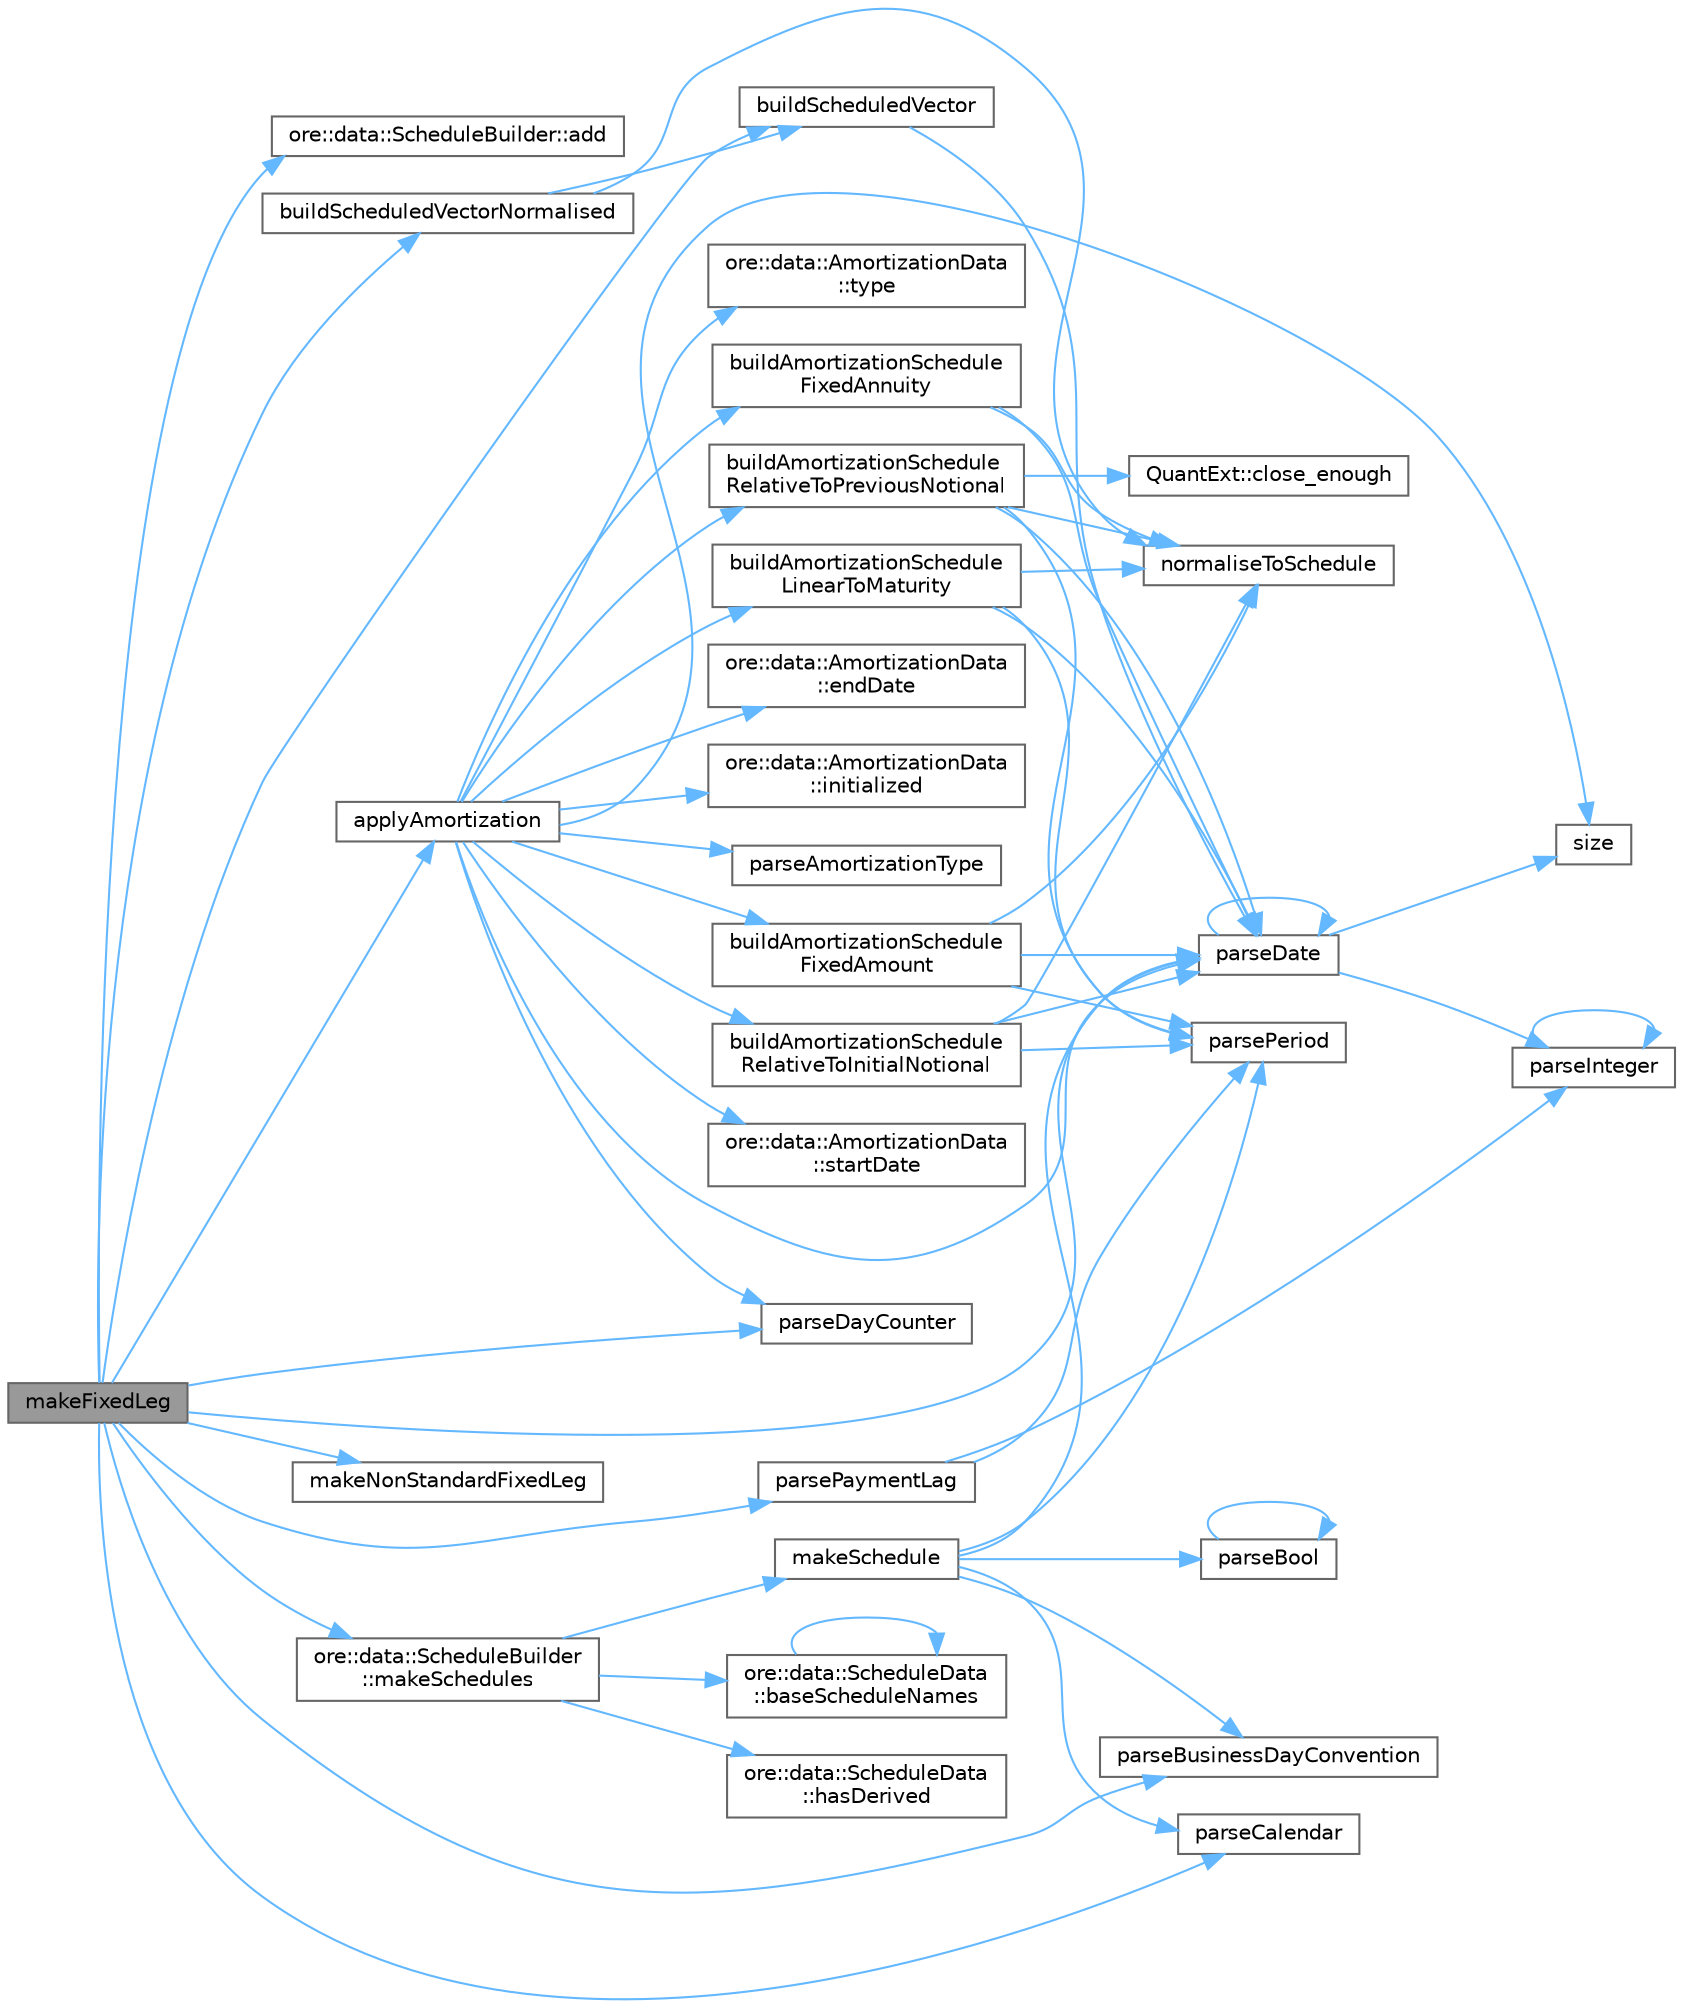 digraph "makeFixedLeg"
{
 // INTERACTIVE_SVG=YES
 // LATEX_PDF_SIZE
  bgcolor="transparent";
  edge [fontname=Helvetica,fontsize=10,labelfontname=Helvetica,labelfontsize=10];
  node [fontname=Helvetica,fontsize=10,shape=box,height=0.2,width=0.4];
  rankdir="LR";
  Node1 [label="makeFixedLeg",height=0.2,width=0.4,color="gray40", fillcolor="grey60", style="filled", fontcolor="black",tooltip=" "];
  Node1 -> Node2 [color="steelblue1",style="solid"];
  Node2 [label="ore::data::ScheduleBuilder::add",height=0.2,width=0.4,color="grey40", fillcolor="white", style="filled",URL="$classore_1_1data_1_1_schedule_builder.html#aeaee1beb3db0e1183e158952f9977095",tooltip=" "];
  Node1 -> Node3 [color="steelblue1",style="solid"];
  Node3 [label="applyAmortization",height=0.2,width=0.4,color="grey40", fillcolor="white", style="filled",URL="$namespaceore_1_1data.html#a51a0ccd1027fb275bb214f1baaaa2986",tooltip=" "];
  Node3 -> Node4 [color="steelblue1",style="solid"];
  Node4 [label="buildAmortizationSchedule\lFixedAmount",height=0.2,width=0.4,color="grey40", fillcolor="white", style="filled",URL="$namespaceore_1_1data.html#a3f75d0993cfbe5fbe70dc1fc44f62e25",tooltip=" "];
  Node4 -> Node5 [color="steelblue1",style="solid"];
  Node5 [label="normaliseToSchedule",height=0.2,width=0.4,color="grey40", fillcolor="white", style="filled",URL="$namespaceore_1_1data.html#a05260d9174de60219e7cd128e76819f0",tooltip=" "];
  Node4 -> Node6 [color="steelblue1",style="solid"];
  Node6 [label="parseDate",height=0.2,width=0.4,color="grey40", fillcolor="white", style="filled",URL="$group__utilities.html#ga59b5fdda574d90facae95dec2d13040d",tooltip="Convert std::string to QuantLib::Date."];
  Node6 -> Node6 [color="steelblue1",style="solid"];
  Node6 -> Node7 [color="steelblue1",style="solid"];
  Node7 [label="parseInteger",height=0.2,width=0.4,color="grey40", fillcolor="white", style="filled",URL="$group__utilities.html#gaecd67eda4fb5f4859bb8f6d383547721",tooltip="Convert text to QuantLib::Integer."];
  Node7 -> Node7 [color="steelblue1",style="solid"];
  Node6 -> Node8 [color="steelblue1",style="solid"];
  Node8 [label="size",height=0.2,width=0.4,color="grey40", fillcolor="white", style="filled",URL="$namespaceore_1_1data.html#a777e216dee6069b548bb87da7152699e",tooltip=" "];
  Node4 -> Node9 [color="steelblue1",style="solid"];
  Node9 [label="parsePeriod",height=0.2,width=0.4,color="grey40", fillcolor="white", style="filled",URL="$group__utilities.html#ga8e0623e2cb01e250e9cfec4619256208",tooltip="Convert text to QuantLib::Period."];
  Node3 -> Node10 [color="steelblue1",style="solid"];
  Node10 [label="buildAmortizationSchedule\lFixedAnnuity",height=0.2,width=0.4,color="grey40", fillcolor="white", style="filled",URL="$namespaceore_1_1data.html#a780fd2c0c5fc502dfb7c5d888ed4d691",tooltip=" "];
  Node10 -> Node5 [color="steelblue1",style="solid"];
  Node10 -> Node6 [color="steelblue1",style="solid"];
  Node3 -> Node11 [color="steelblue1",style="solid"];
  Node11 [label="buildAmortizationSchedule\lLinearToMaturity",height=0.2,width=0.4,color="grey40", fillcolor="white", style="filled",URL="$namespaceore_1_1data.html#a28ae531d5d86c7011eabb39109863f8b",tooltip=" "];
  Node11 -> Node5 [color="steelblue1",style="solid"];
  Node11 -> Node6 [color="steelblue1",style="solid"];
  Node11 -> Node9 [color="steelblue1",style="solid"];
  Node3 -> Node12 [color="steelblue1",style="solid"];
  Node12 [label="buildAmortizationSchedule\lRelativeToInitialNotional",height=0.2,width=0.4,color="grey40", fillcolor="white", style="filled",URL="$namespaceore_1_1data.html#a4263844bbd362ebdc0149606a5bfc5b2",tooltip=" "];
  Node12 -> Node5 [color="steelblue1",style="solid"];
  Node12 -> Node6 [color="steelblue1",style="solid"];
  Node12 -> Node9 [color="steelblue1",style="solid"];
  Node3 -> Node13 [color="steelblue1",style="solid"];
  Node13 [label="buildAmortizationSchedule\lRelativeToPreviousNotional",height=0.2,width=0.4,color="grey40", fillcolor="white", style="filled",URL="$namespaceore_1_1data.html#a59edcdbd4edbdf0262bfa5d3f89829f9",tooltip=" "];
  Node13 -> Node14 [color="steelblue1",style="solid"];
  Node14 [label="QuantExt::close_enough",height=0.2,width=0.4,color="grey40", fillcolor="white", style="filled",URL="C:/dev/ORE/documentation/QuantExt/doc/quantext.tag$namespace_quant_ext.html#a1cab4fb6a720eff245acb9f3a7a9e7c5",tooltip=" "];
  Node13 -> Node5 [color="steelblue1",style="solid"];
  Node13 -> Node6 [color="steelblue1",style="solid"];
  Node13 -> Node9 [color="steelblue1",style="solid"];
  Node3 -> Node15 [color="steelblue1",style="solid"];
  Node15 [label="ore::data::AmortizationData\l::endDate",height=0.2,width=0.4,color="grey40", fillcolor="white", style="filled",URL="$classore_1_1data_1_1_amortization_data.html#a3504166537d77838012952fcee44e7f1",tooltip="Amortization end date."];
  Node3 -> Node16 [color="steelblue1",style="solid"];
  Node16 [label="ore::data::AmortizationData\l::initialized",height=0.2,width=0.4,color="grey40", fillcolor="white", style="filled",URL="$classore_1_1data_1_1_amortization_data.html#afe87a180d00c685893090166d7a8dd46",tooltip=" "];
  Node3 -> Node17 [color="steelblue1",style="solid"];
  Node17 [label="parseAmortizationType",height=0.2,width=0.4,color="grey40", fillcolor="white", style="filled",URL="$namespaceore_1_1data.html#abcf3f5cbf5b994ef81834c6dbbe9996d",tooltip=" "];
  Node3 -> Node6 [color="steelblue1",style="solid"];
  Node3 -> Node18 [color="steelblue1",style="solid"];
  Node18 [label="parseDayCounter",height=0.2,width=0.4,color="grey40", fillcolor="white", style="filled",URL="$group__utilities.html#gaefb008d0de256c79140545d9c7549093",tooltip="Convert text to QuantLib::DayCounter."];
  Node3 -> Node8 [color="steelblue1",style="solid"];
  Node3 -> Node19 [color="steelblue1",style="solid"];
  Node19 [label="ore::data::AmortizationData\l::startDate",height=0.2,width=0.4,color="grey40", fillcolor="white", style="filled",URL="$classore_1_1data_1_1_amortization_data.html#a3c1b5eca22a456480c69c81ac5c84c70",tooltip="Amortization start date."];
  Node3 -> Node20 [color="steelblue1",style="solid"];
  Node20 [label="ore::data::AmortizationData\l::type",height=0.2,width=0.4,color="grey40", fillcolor="white", style="filled",URL="$classore_1_1data_1_1_amortization_data.html#a8c38b99dde33571036565897e2534a53",tooltip="FixedAmount, RelativeToInitialNotional, RelativeToPreviousNotional, Annuity."];
  Node1 -> Node21 [color="steelblue1",style="solid"];
  Node21 [label="buildScheduledVector",height=0.2,width=0.4,color="grey40", fillcolor="white", style="filled",URL="$namespaceore_1_1data.html#a9206da3667d412d6992de0f3909beef2",tooltip=" "];
  Node21 -> Node6 [color="steelblue1",style="solid"];
  Node1 -> Node22 [color="steelblue1",style="solid"];
  Node22 [label="buildScheduledVectorNormalised",height=0.2,width=0.4,color="grey40", fillcolor="white", style="filled",URL="$namespaceore_1_1data.html#a0ac332ac8261c00686a95df64cf16560",tooltip=" "];
  Node22 -> Node21 [color="steelblue1",style="solid"];
  Node22 -> Node5 [color="steelblue1",style="solid"];
  Node1 -> Node23 [color="steelblue1",style="solid"];
  Node23 [label="makeNonStandardFixedLeg",height=0.2,width=0.4,color="grey40", fillcolor="white", style="filled",URL="$namespaceore_1_1data.html#af97b3c72183d82781ab9d321606e9d35",tooltip=" "];
  Node1 -> Node24 [color="steelblue1",style="solid"];
  Node24 [label="ore::data::ScheduleBuilder\l::makeSchedules",height=0.2,width=0.4,color="grey40", fillcolor="white", style="filled",URL="$classore_1_1data_1_1_schedule_builder.html#a93272a61a9ab90fc8dcc6c6fc18bde6a",tooltip=" "];
  Node24 -> Node25 [color="steelblue1",style="solid"];
  Node25 [label="ore::data::ScheduleData\l::baseScheduleNames",height=0.2,width=0.4,color="grey40", fillcolor="white", style="filled",URL="$classore_1_1data_1_1_schedule_data.html#a43687ea8ff44a36d938e5198173794db",tooltip=" "];
  Node25 -> Node25 [color="steelblue1",style="solid"];
  Node24 -> Node26 [color="steelblue1",style="solid"];
  Node26 [label="ore::data::ScheduleData\l::hasDerived",height=0.2,width=0.4,color="grey40", fillcolor="white", style="filled",URL="$classore_1_1data_1_1_schedule_data.html#ac051c2fffd2509ec6ce74c5b70febced",tooltip=" "];
  Node24 -> Node27 [color="steelblue1",style="solid"];
  Node27 [label="makeSchedule",height=0.2,width=0.4,color="grey40", fillcolor="white", style="filled",URL="$namespaceore_1_1data.html#af158e922cf963a59228878344ca5858d",tooltip=" "];
  Node27 -> Node28 [color="steelblue1",style="solid"];
  Node28 [label="parseBool",height=0.2,width=0.4,color="grey40", fillcolor="white", style="filled",URL="$group__utilities.html#ga94621f11193864fa1338296232dc5be9",tooltip="Convert text to bool."];
  Node28 -> Node28 [color="steelblue1",style="solid"];
  Node27 -> Node29 [color="steelblue1",style="solid"];
  Node29 [label="parseBusinessDayConvention",height=0.2,width=0.4,color="grey40", fillcolor="white", style="filled",URL="$group__utilities.html#ga86adcf55f91e340ff40783964666e732",tooltip="Convert text to QuantLib::BusinessDayConvention."];
  Node27 -> Node30 [color="steelblue1",style="solid"];
  Node30 [label="parseCalendar",height=0.2,width=0.4,color="grey40", fillcolor="white", style="filled",URL="$group__utilities.html#ga0f72d6fcccae10a674bdcd5095200f14",tooltip="Convert text to QuantLib::Calendar."];
  Node27 -> Node6 [color="steelblue1",style="solid"];
  Node27 -> Node9 [color="steelblue1",style="solid"];
  Node1 -> Node29 [color="steelblue1",style="solid"];
  Node1 -> Node30 [color="steelblue1",style="solid"];
  Node1 -> Node6 [color="steelblue1",style="solid"];
  Node1 -> Node18 [color="steelblue1",style="solid"];
  Node1 -> Node31 [color="steelblue1",style="solid"];
  Node31 [label="parsePaymentLag",height=0.2,width=0.4,color="grey40", fillcolor="white", style="filled",URL="$group__utilities.html#gaaccd32117e7bb7cbec793de579976cc8",tooltip="Convert text to PaymentLag."];
  Node31 -> Node7 [color="steelblue1",style="solid"];
  Node31 -> Node9 [color="steelblue1",style="solid"];
}
